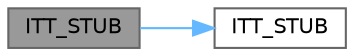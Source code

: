 digraph "ITT_STUB"
{
 // LATEX_PDF_SIZE
  bgcolor="transparent";
  edge [fontname=Helvetica,fontsize=10,labelfontname=Helvetica,labelfontsize=10];
  node [fontname=Helvetica,fontsize=10,shape=box,height=0.2,width=0.4];
  rankdir="LR";
  Node1 [id="Node000001",label="ITT_STUB",height=0.2,width=0.4,color="gray40", fillcolor="grey60", style="filled", fontcolor="black",tooltip=" "];
  Node1 -> Node2 [id="edge1_Node000001_Node000002",color="steelblue1",style="solid",tooltip=" "];
  Node2 [id="Node000002",label="ITT_STUB",height=0.2,width=0.4,color="grey40", fillcolor="white", style="filled",URL="$ittnotify__static_8h.html#a2429d49819148649c64b3219e839ef0e",tooltip=" "];
}
